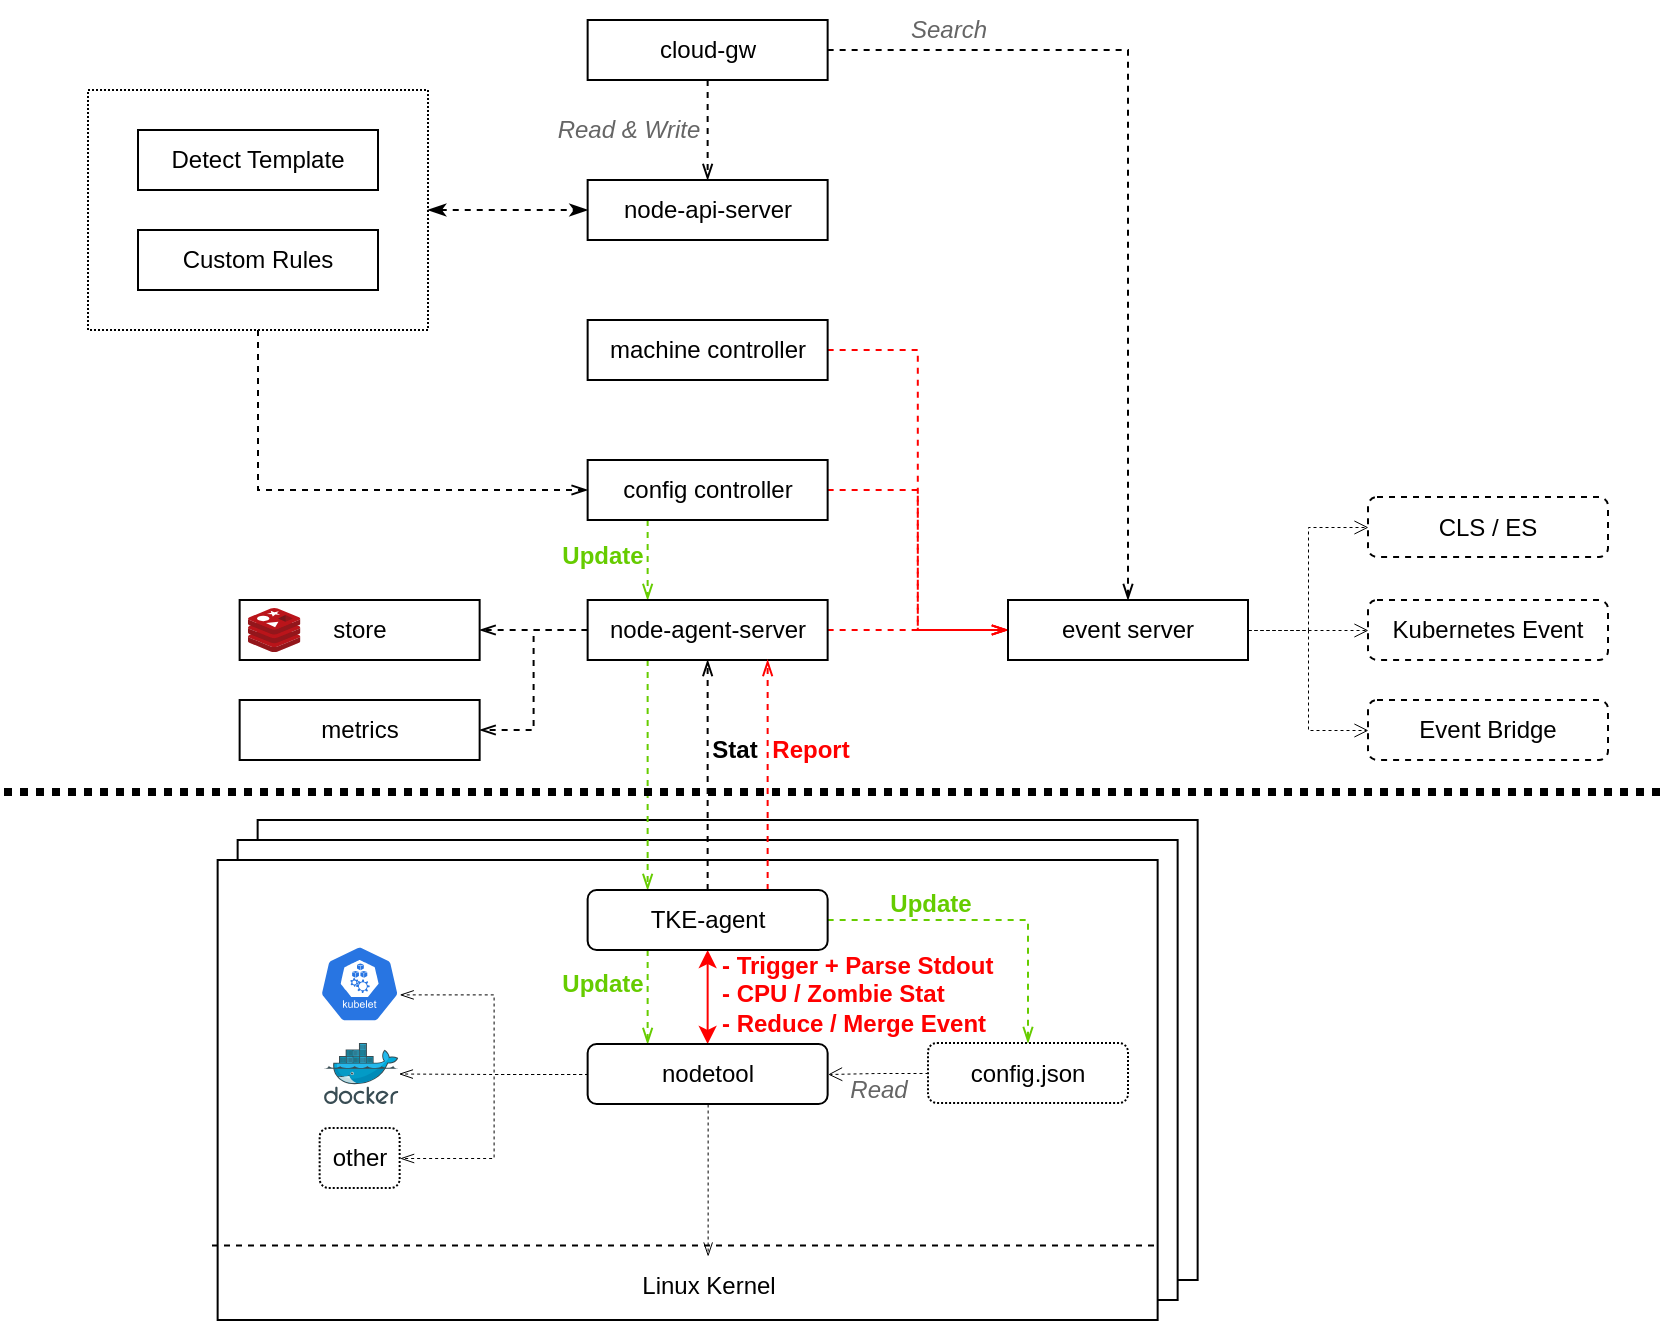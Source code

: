 <mxfile version="20.7.4" type="github">
  <diagram id="f106602c-feb2-e66a-4537-3a34d633f6aa" name="Page-1">
    <mxGraphModel dx="1242" dy="742" grid="1" gridSize="10" guides="1" tooltips="1" connect="1" arrows="1" fold="1" page="1" pageScale="1" pageWidth="1169" pageHeight="827" background="none" math="0" shadow="0">
      <root>
        <mxCell id="0" />
        <mxCell id="1" parent="0" />
        <mxCell id="E83LfCt-5mSgFqh6B69Y-653" value="" style="whiteSpace=wrap;html=1;" vertex="1" parent="1">
          <mxGeometry x="134.82" y="560" width="470" height="230" as="geometry" />
        </mxCell>
        <mxCell id="E83LfCt-5mSgFqh6B69Y-652" value="" style="whiteSpace=wrap;html=1;" vertex="1" parent="1">
          <mxGeometry x="124.82" y="570" width="470" height="230" as="geometry" />
        </mxCell>
        <mxCell id="E83LfCt-5mSgFqh6B69Y-599" value="" style="whiteSpace=wrap;html=1;" vertex="1" parent="1">
          <mxGeometry x="114.82" y="580" width="470" height="230" as="geometry" />
        </mxCell>
        <mxCell id="E83LfCt-5mSgFqh6B69Y-640" style="edgeStyle=orthogonalEdgeStyle;rounded=0;orthogonalLoop=1;jettySize=auto;html=1;exitX=0.5;exitY=1;exitDx=0;exitDy=0;entryX=0.5;entryY=0;entryDx=0;entryDy=0;dashed=1;strokeColor=#000000;strokeWidth=1;fontFamily=Helvetica;fontSize=12;fontColor=#FF0000;endArrow=openThin;endFill=0;" edge="1" parent="1" source="E83LfCt-5mSgFqh6B69Y-588" target="E83LfCt-5mSgFqh6B69Y-589">
          <mxGeometry relative="1" as="geometry" />
        </mxCell>
        <mxCell id="E83LfCt-5mSgFqh6B69Y-657" style="edgeStyle=orthogonalEdgeStyle;rounded=0;orthogonalLoop=1;jettySize=auto;html=1;exitX=1;exitY=0.5;exitDx=0;exitDy=0;entryX=0.5;entryY=0;entryDx=0;entryDy=0;dashed=1;strokeColor=#000000;strokeWidth=1;fontFamily=Helvetica;fontSize=12;fontColor=#000000;startArrow=none;startFill=0;endArrow=openThin;endFill=0;" edge="1" parent="1" source="E83LfCt-5mSgFqh6B69Y-588" target="E83LfCt-5mSgFqh6B69Y-595">
          <mxGeometry relative="1" as="geometry" />
        </mxCell>
        <mxCell id="E83LfCt-5mSgFqh6B69Y-588" value="cloud-gw" style="whiteSpace=wrap;html=1;" vertex="1" parent="1">
          <mxGeometry x="299.82" y="160" width="120" height="30" as="geometry" />
        </mxCell>
        <mxCell id="E83LfCt-5mSgFqh6B69Y-589" value="node-api-server" style="whiteSpace=wrap;html=1;" vertex="1" parent="1">
          <mxGeometry x="299.82" y="240" width="120" height="30" as="geometry" />
        </mxCell>
        <mxCell id="E83LfCt-5mSgFqh6B69Y-590" value="Detect Template" style="whiteSpace=wrap;html=1;" vertex="1" parent="1">
          <mxGeometry x="75" y="215" width="120" height="30" as="geometry" />
        </mxCell>
        <mxCell id="E83LfCt-5mSgFqh6B69Y-591" value="Custom Rules" style="whiteSpace=wrap;html=1;" vertex="1" parent="1">
          <mxGeometry x="75" y="265" width="120" height="30" as="geometry" />
        </mxCell>
        <mxCell id="E83LfCt-5mSgFqh6B69Y-642" style="edgeStyle=orthogonalEdgeStyle;rounded=0;orthogonalLoop=1;jettySize=auto;html=1;exitX=1;exitY=0.5;exitDx=0;exitDy=0;entryX=0;entryY=0.5;entryDx=0;entryDy=0;dashed=1;strokeColor=#FF0000;strokeWidth=1;fontFamily=Helvetica;fontSize=12;fontColor=#FF0000;endArrow=openThin;endFill=0;fillColor=#f8cecc;" edge="1" parent="1" source="E83LfCt-5mSgFqh6B69Y-592" target="E83LfCt-5mSgFqh6B69Y-595">
          <mxGeometry relative="1" as="geometry" />
        </mxCell>
        <mxCell id="E83LfCt-5mSgFqh6B69Y-592" value="machine controller" style="whiteSpace=wrap;html=1;" vertex="1" parent="1">
          <mxGeometry x="299.82" y="310" width="120" height="30" as="geometry" />
        </mxCell>
        <mxCell id="E83LfCt-5mSgFqh6B69Y-636" style="edgeStyle=orthogonalEdgeStyle;rounded=0;orthogonalLoop=1;jettySize=auto;html=1;exitX=0.25;exitY=1;exitDx=0;exitDy=0;entryX=0.25;entryY=0;entryDx=0;entryDy=0;dashed=1;strokeWidth=1;fontFamily=Helvetica;fontSize=12;fontColor=#FF0000;endArrow=openThin;endFill=0;fillColor=#d5e8d4;strokeColor=#66CC00;" edge="1" parent="1" source="E83LfCt-5mSgFqh6B69Y-593" target="E83LfCt-5mSgFqh6B69Y-594">
          <mxGeometry relative="1" as="geometry" />
        </mxCell>
        <mxCell id="E83LfCt-5mSgFqh6B69Y-643" style="edgeStyle=orthogonalEdgeStyle;rounded=0;orthogonalLoop=1;jettySize=auto;html=1;exitX=1;exitY=0.5;exitDx=0;exitDy=0;dashed=1;strokeColor=#FF0000;strokeWidth=1;fontFamily=Helvetica;fontSize=12;fontColor=#FF0000;endArrow=openThin;endFill=0;entryX=0;entryY=0.5;entryDx=0;entryDy=0;fillColor=#f8cecc;" edge="1" parent="1" source="E83LfCt-5mSgFqh6B69Y-593" target="E83LfCt-5mSgFqh6B69Y-595">
          <mxGeometry relative="1" as="geometry">
            <mxPoint x="510" y="460" as="targetPoint" />
          </mxGeometry>
        </mxCell>
        <mxCell id="E83LfCt-5mSgFqh6B69Y-593" value="config controller" style="whiteSpace=wrap;html=1;" vertex="1" parent="1">
          <mxGeometry x="299.82" y="380" width="120" height="30" as="geometry" />
        </mxCell>
        <mxCell id="E83LfCt-5mSgFqh6B69Y-635" style="edgeStyle=orthogonalEdgeStyle;rounded=0;orthogonalLoop=1;jettySize=auto;html=1;exitX=0.25;exitY=1;exitDx=0;exitDy=0;entryX=0.25;entryY=0;entryDx=0;entryDy=0;strokeWidth=1;fontFamily=Helvetica;fontSize=12;fontColor=#FF0000;endArrow=openThin;endFill=0;fillColor=#d5e8d4;strokeColor=#66CC00;dashed=1;" edge="1" parent="1" source="E83LfCt-5mSgFqh6B69Y-594" target="E83LfCt-5mSgFqh6B69Y-600">
          <mxGeometry relative="1" as="geometry" />
        </mxCell>
        <mxCell id="E83LfCt-5mSgFqh6B69Y-646" style="edgeStyle=orthogonalEdgeStyle;rounded=0;orthogonalLoop=1;jettySize=auto;html=1;exitX=0;exitY=0.5;exitDx=0;exitDy=0;entryX=1;entryY=0.5;entryDx=0;entryDy=0;dashed=1;strokeColor=#000000;strokeWidth=1;fontFamily=Helvetica;fontSize=12;fontColor=#FF0000;endArrow=openThin;endFill=0;" edge="1" parent="1" source="E83LfCt-5mSgFqh6B69Y-594" target="E83LfCt-5mSgFqh6B69Y-631">
          <mxGeometry relative="1" as="geometry" />
        </mxCell>
        <mxCell id="E83LfCt-5mSgFqh6B69Y-649" style="edgeStyle=orthogonalEdgeStyle;rounded=0;orthogonalLoop=1;jettySize=auto;html=1;exitX=0;exitY=0.5;exitDx=0;exitDy=0;entryX=1;entryY=0.5;entryDx=0;entryDy=0;dashed=1;strokeColor=#000000;strokeWidth=1;fontFamily=Helvetica;fontSize=12;fontColor=#FF0000;endArrow=openThin;endFill=0;" edge="1" parent="1" source="E83LfCt-5mSgFqh6B69Y-594" target="E83LfCt-5mSgFqh6B69Y-648">
          <mxGeometry relative="1" as="geometry" />
        </mxCell>
        <mxCell id="E83LfCt-5mSgFqh6B69Y-650" style="edgeStyle=orthogonalEdgeStyle;rounded=0;orthogonalLoop=1;jettySize=auto;html=1;exitX=1;exitY=0.5;exitDx=0;exitDy=0;dashed=1;strokeColor=#FF0000;strokeWidth=1;fontFamily=Helvetica;fontSize=12;fontColor=#FF0000;endArrow=openThin;endFill=0;" edge="1" parent="1" source="E83LfCt-5mSgFqh6B69Y-594">
          <mxGeometry relative="1" as="geometry">
            <mxPoint x="510" y="465" as="targetPoint" />
          </mxGeometry>
        </mxCell>
        <mxCell id="E83LfCt-5mSgFqh6B69Y-594" value="node-agent-server" style="whiteSpace=wrap;html=1;" vertex="1" parent="1">
          <mxGeometry x="299.82" y="450" width="120" height="30" as="geometry" />
        </mxCell>
        <mxCell id="E83LfCt-5mSgFqh6B69Y-617" style="edgeStyle=none;rounded=0;orthogonalLoop=1;jettySize=auto;html=1;exitX=1;exitY=0.5;exitDx=0;exitDy=0;entryX=0;entryY=0.5;entryDx=0;entryDy=0;strokeWidth=0.5;endArrow=open;endFill=0;dashed=1;" edge="1" parent="1" source="E83LfCt-5mSgFqh6B69Y-595" target="E83LfCt-5mSgFqh6B69Y-596">
          <mxGeometry relative="1" as="geometry" />
        </mxCell>
        <mxCell id="E83LfCt-5mSgFqh6B69Y-595" value="event server" style="whiteSpace=wrap;html=1;" vertex="1" parent="1">
          <mxGeometry x="510" y="450" width="120" height="30" as="geometry" />
        </mxCell>
        <mxCell id="E83LfCt-5mSgFqh6B69Y-596" value="Kubernetes Event" style="whiteSpace=wrap;html=1;rounded=1;dashed=1;" vertex="1" parent="1">
          <mxGeometry x="690" y="450" width="120" height="30" as="geometry" />
        </mxCell>
        <mxCell id="E83LfCt-5mSgFqh6B69Y-597" value="Event Bridge" style="whiteSpace=wrap;html=1;dashed=1;strokeWidth=1;rounded=1;" vertex="1" parent="1">
          <mxGeometry x="690" y="500" width="120" height="30" as="geometry" />
        </mxCell>
        <mxCell id="E83LfCt-5mSgFqh6B69Y-598" value="CLS / ES" style="whiteSpace=wrap;html=1;rounded=1;dashed=1;" vertex="1" parent="1">
          <mxGeometry x="690" y="398.5" width="120" height="30" as="geometry" />
        </mxCell>
        <mxCell id="E83LfCt-5mSgFqh6B69Y-624" style="edgeStyle=orthogonalEdgeStyle;rounded=0;orthogonalLoop=1;jettySize=auto;html=1;exitX=0.5;exitY=1;exitDx=0;exitDy=0;entryX=0.5;entryY=0;entryDx=0;entryDy=0;strokeWidth=1;endArrow=classic;endFill=1;startArrow=classic;startFill=1;strokeColor=#FF0000;" edge="1" parent="1" source="E83LfCt-5mSgFqh6B69Y-600" target="E83LfCt-5mSgFqh6B69Y-609">
          <mxGeometry relative="1" as="geometry" />
        </mxCell>
        <mxCell id="E83LfCt-5mSgFqh6B69Y-625" style="edgeStyle=orthogonalEdgeStyle;rounded=0;orthogonalLoop=1;jettySize=auto;html=1;exitX=0.25;exitY=1;exitDx=0;exitDy=0;entryX=0.25;entryY=0;entryDx=0;entryDy=0;strokeWidth=1;endArrow=openThin;endFill=0;dashed=1;fillColor=#d5e8d4;strokeColor=#66CC00;" edge="1" parent="1" source="E83LfCt-5mSgFqh6B69Y-600" target="E83LfCt-5mSgFqh6B69Y-609">
          <mxGeometry relative="1" as="geometry" />
        </mxCell>
        <mxCell id="E83LfCt-5mSgFqh6B69Y-626" style="edgeStyle=orthogonalEdgeStyle;rounded=0;orthogonalLoop=1;jettySize=auto;html=1;exitX=1;exitY=0.5;exitDx=0;exitDy=0;entryX=0.5;entryY=0;entryDx=0;entryDy=0;dashed=1;strokeWidth=1;endArrow=openThin;endFill=0;fillColor=#d5e8d4;strokeColor=#66CC00;" edge="1" parent="1" source="E83LfCt-5mSgFqh6B69Y-600" target="E83LfCt-5mSgFqh6B69Y-610">
          <mxGeometry relative="1" as="geometry" />
        </mxCell>
        <mxCell id="E83LfCt-5mSgFqh6B69Y-644" style="edgeStyle=orthogonalEdgeStyle;rounded=0;orthogonalLoop=1;jettySize=auto;html=1;exitX=0.75;exitY=0;exitDx=0;exitDy=0;entryX=0.75;entryY=1;entryDx=0;entryDy=0;dashed=1;strokeColor=#FF0000;strokeWidth=1;fontFamily=Helvetica;fontSize=12;fontColor=#FF0000;endArrow=openThin;endFill=0;fillColor=#f8cecc;" edge="1" parent="1" source="E83LfCt-5mSgFqh6B69Y-600" target="E83LfCt-5mSgFqh6B69Y-594">
          <mxGeometry relative="1" as="geometry" />
        </mxCell>
        <mxCell id="E83LfCt-5mSgFqh6B69Y-645" style="edgeStyle=orthogonalEdgeStyle;rounded=0;orthogonalLoop=1;jettySize=auto;html=1;exitX=0.5;exitY=0;exitDx=0;exitDy=0;entryX=0.5;entryY=1;entryDx=0;entryDy=0;dashed=1;strokeColor=#000000;strokeWidth=1;fontFamily=Helvetica;fontSize=12;fontColor=#FF0000;endArrow=openThin;endFill=0;" edge="1" parent="1" source="E83LfCt-5mSgFqh6B69Y-600" target="E83LfCt-5mSgFqh6B69Y-594">
          <mxGeometry relative="1" as="geometry" />
        </mxCell>
        <mxCell id="E83LfCt-5mSgFqh6B69Y-600" value="TKE-agent" style="whiteSpace=wrap;html=1;rounded=1;" vertex="1" parent="1">
          <mxGeometry x="299.82" y="595" width="120" height="30" as="geometry" />
        </mxCell>
        <mxCell id="E83LfCt-5mSgFqh6B69Y-601" value="" style="sketch=0;html=1;dashed=0;whitespace=wrap;fillColor=#2875E2;strokeColor=#ffffff;points=[[0.005,0.63,0],[0.1,0.2,0],[0.9,0.2,0],[0.5,0,0],[0.995,0.63,0],[0.72,0.99,0],[0.5,1,0],[0.28,0.99,0]];verticalLabelPosition=bottom;align=center;verticalAlign=top;shape=mxgraph.kubernetes.icon;prIcon=kubelet" vertex="1" parent="1">
          <mxGeometry x="165.82" y="622" width="40" height="40" as="geometry" />
        </mxCell>
        <mxCell id="E83LfCt-5mSgFqh6B69Y-602" value="" style="sketch=0;aspect=fixed;html=1;points=[];align=center;image;fontSize=12;image=img/lib/mscae/Docker.svg;" vertex="1" parent="1">
          <mxGeometry x="168.02" y="671.5" width="37.19" height="30.5" as="geometry" />
        </mxCell>
        <mxCell id="E83LfCt-5mSgFqh6B69Y-606" style="edgeStyle=none;rounded=0;orthogonalLoop=1;jettySize=auto;html=1;exitX=0;exitY=0.75;exitDx=0;exitDy=0;" edge="1" parent="1" source="E83LfCt-5mSgFqh6B69Y-599" target="E83LfCt-5mSgFqh6B69Y-599">
          <mxGeometry relative="1" as="geometry" />
        </mxCell>
        <mxCell id="E83LfCt-5mSgFqh6B69Y-607" style="edgeStyle=none;rounded=0;orthogonalLoop=1;jettySize=auto;html=1;exitX=-0.006;exitY=0.838;exitDx=0;exitDy=0;entryX=0.998;entryY=0.838;entryDx=0;entryDy=0;endArrow=none;endFill=0;dashed=1;strokeWidth=1;entryPerimeter=0;exitPerimeter=0;" edge="1" parent="1" source="E83LfCt-5mSgFqh6B69Y-599" target="E83LfCt-5mSgFqh6B69Y-599">
          <mxGeometry relative="1" as="geometry" />
        </mxCell>
        <mxCell id="E83LfCt-5mSgFqh6B69Y-608" value="Linux Kernel" style="text;html=1;align=center;verticalAlign=middle;resizable=0;points=[];autosize=1;strokeColor=none;fillColor=none;" vertex="1" parent="1">
          <mxGeometry x="314.82" y="778" width="90" height="30" as="geometry" />
        </mxCell>
        <mxCell id="E83LfCt-5mSgFqh6B69Y-620" style="edgeStyle=orthogonalEdgeStyle;rounded=0;orthogonalLoop=1;jettySize=auto;html=1;exitX=0;exitY=0.5;exitDx=0;exitDy=0;entryX=0.995;entryY=0.63;entryDx=0;entryDy=0;entryPerimeter=0;strokeWidth=0.5;endArrow=openThin;endFill=0;dashed=1;" edge="1" parent="1" source="E83LfCt-5mSgFqh6B69Y-609" target="E83LfCt-5mSgFqh6B69Y-601">
          <mxGeometry relative="1" as="geometry" />
        </mxCell>
        <mxCell id="E83LfCt-5mSgFqh6B69Y-621" style="edgeStyle=orthogonalEdgeStyle;rounded=0;orthogonalLoop=1;jettySize=auto;html=1;exitX=0;exitY=0.5;exitDx=0;exitDy=0;strokeWidth=0.5;endArrow=openThin;endFill=0;dashed=1;" edge="1" parent="1" source="E83LfCt-5mSgFqh6B69Y-609" target="E83LfCt-5mSgFqh6B69Y-602">
          <mxGeometry relative="1" as="geometry" />
        </mxCell>
        <mxCell id="E83LfCt-5mSgFqh6B69Y-622" style="edgeStyle=orthogonalEdgeStyle;rounded=0;orthogonalLoop=1;jettySize=auto;html=1;exitX=0;exitY=0.5;exitDx=0;exitDy=0;entryX=1;entryY=0.5;entryDx=0;entryDy=0;strokeWidth=0.5;endArrow=openThin;endFill=0;dashed=1;" edge="1" parent="1" source="E83LfCt-5mSgFqh6B69Y-609" target="E83LfCt-5mSgFqh6B69Y-616">
          <mxGeometry relative="1" as="geometry" />
        </mxCell>
        <mxCell id="E83LfCt-5mSgFqh6B69Y-609" value="nodetool" style="whiteSpace=wrap;html=1;rounded=1;" vertex="1" parent="1">
          <mxGeometry x="299.82" y="672" width="120" height="30" as="geometry" />
        </mxCell>
        <mxCell id="E83LfCt-5mSgFqh6B69Y-629" style="edgeStyle=orthogonalEdgeStyle;rounded=0;orthogonalLoop=1;jettySize=auto;html=1;exitX=0;exitY=0.5;exitDx=0;exitDy=0;entryX=1;entryY=0.5;entryDx=0;entryDy=0;dashed=1;strokeWidth=0.5;endArrow=open;endFill=0;" edge="1" parent="1" source="E83LfCt-5mSgFqh6B69Y-610" target="E83LfCt-5mSgFqh6B69Y-609">
          <mxGeometry relative="1" as="geometry" />
        </mxCell>
        <mxCell id="E83LfCt-5mSgFqh6B69Y-610" value="config.json" style="whiteSpace=wrap;html=1;rounded=1;glass=0;shadow=0;dashed=1;dashPattern=1 1;" vertex="1" parent="1">
          <mxGeometry x="470" y="671.5" width="100" height="30" as="geometry" />
        </mxCell>
        <mxCell id="E83LfCt-5mSgFqh6B69Y-616" value="other" style="whiteSpace=wrap;html=1;dashed=1;dashPattern=1 1;rounded=1;" vertex="1" parent="1">
          <mxGeometry x="165.82" y="714" width="40" height="30" as="geometry" />
        </mxCell>
        <mxCell id="E83LfCt-5mSgFqh6B69Y-618" style="edgeStyle=orthogonalEdgeStyle;rounded=0;orthogonalLoop=1;jettySize=auto;html=1;exitX=1;exitY=0.5;exitDx=0;exitDy=0;entryX=0;entryY=0.5;entryDx=0;entryDy=0;strokeWidth=0.5;endArrow=open;endFill=0;dashed=1;" edge="1" parent="1" source="E83LfCt-5mSgFqh6B69Y-595" target="E83LfCt-5mSgFqh6B69Y-598">
          <mxGeometry relative="1" as="geometry">
            <mxPoint x="620" y="475" as="sourcePoint" />
            <mxPoint x="700" y="475" as="targetPoint" />
          </mxGeometry>
        </mxCell>
        <mxCell id="E83LfCt-5mSgFqh6B69Y-619" style="edgeStyle=orthogonalEdgeStyle;rounded=0;orthogonalLoop=1;jettySize=auto;html=1;exitX=1;exitY=0.5;exitDx=0;exitDy=0;entryX=0;entryY=0.5;entryDx=0;entryDy=0;strokeWidth=0.5;endArrow=open;endFill=0;dashed=1;" edge="1" parent="1" source="E83LfCt-5mSgFqh6B69Y-595" target="E83LfCt-5mSgFqh6B69Y-597">
          <mxGeometry relative="1" as="geometry">
            <mxPoint x="620" y="475" as="sourcePoint" />
            <mxPoint x="700" y="415" as="targetPoint" />
          </mxGeometry>
        </mxCell>
        <mxCell id="E83LfCt-5mSgFqh6B69Y-623" style="edgeStyle=orthogonalEdgeStyle;rounded=0;orthogonalLoop=1;jettySize=auto;html=1;exitX=0.5;exitY=1;exitDx=0;exitDy=0;strokeWidth=0.5;endArrow=openThin;endFill=0;dashed=1;" edge="1" parent="1" source="E83LfCt-5mSgFqh6B69Y-609" target="E83LfCt-5mSgFqh6B69Y-608">
          <mxGeometry relative="1" as="geometry">
            <mxPoint x="324.82" y="685.5" as="sourcePoint" />
            <mxPoint x="359.82" y="770" as="targetPoint" />
          </mxGeometry>
        </mxCell>
        <mxCell id="E83LfCt-5mSgFqh6B69Y-627" value="- Trigger + Parse Stdout&lt;br&gt;- CPU / Zombie Stat&lt;br&gt;- Reduce / Merge Event" style="text;html=1;align=left;verticalAlign=middle;resizable=0;points=[];autosize=1;strokeColor=none;fillColor=none;rounded=1;shadow=0;glass=0;dashed=1;dashPattern=1 1;sketch=0;strokeWidth=1;fontStyle=1;fontColor=#FF0000;fontSize=12;" vertex="1" parent="1">
          <mxGeometry x="365" y="617" width="160" height="60" as="geometry" />
        </mxCell>
        <mxCell id="E83LfCt-5mSgFqh6B69Y-630" value="Read" style="text;html=1;align=center;verticalAlign=middle;resizable=0;points=[];autosize=1;strokeColor=none;fillColor=none;rounded=1;shadow=0;glass=0;dashed=1;dashPattern=1 1;sketch=0;strokeWidth=1;fontStyle=2;textOpacity=60;" vertex="1" parent="1">
          <mxGeometry x="420" y="680" width="50" height="30" as="geometry" />
        </mxCell>
        <mxCell id="E83LfCt-5mSgFqh6B69Y-631" value="store" style="whiteSpace=wrap;html=1;" vertex="1" parent="1">
          <mxGeometry x="125.82" y="450" width="120" height="30" as="geometry" />
        </mxCell>
        <mxCell id="E83LfCt-5mSgFqh6B69Y-633" value="" style="line;strokeWidth=4;html=1;perimeter=backbonePerimeter;points=[];outlineConnect=0;rounded=1;shadow=0;glass=0;dashed=1;dashPattern=1 1;sketch=0;fontFamily=Helvetica;fontSize=12;fontColor=#FF0000;fillColor=none;gradientColor=none;" vertex="1" parent="1">
          <mxGeometry x="8" y="541" width="832" height="10" as="geometry" />
        </mxCell>
        <mxCell id="E83LfCt-5mSgFqh6B69Y-647" value="" style="sketch=0;aspect=fixed;html=1;points=[];align=center;image;fontSize=12;image=img/lib/mscae/Cache_Redis_Product.svg;rounded=1;shadow=0;glass=0;dashed=1;dashPattern=1 1;strokeWidth=1;fontFamily=Helvetica;fontColor=#FF0000;fillColor=none;gradientColor=none;" vertex="1" parent="1">
          <mxGeometry x="130" y="454" width="26.19" height="22" as="geometry" />
        </mxCell>
        <mxCell id="E83LfCt-5mSgFqh6B69Y-648" value="metrics" style="whiteSpace=wrap;html=1;" vertex="1" parent="1">
          <mxGeometry x="125.82" y="500" width="120" height="30" as="geometry" />
        </mxCell>
        <mxCell id="E83LfCt-5mSgFqh6B69Y-651" value="Update" style="text;html=1;align=center;verticalAlign=middle;resizable=0;points=[];autosize=1;strokeColor=none;fillColor=none;rounded=1;shadow=0;glass=0;dashed=1;dashPattern=1 1;sketch=0;strokeWidth=1;fontStyle=1;fontColor=#66CC00;fontSize=12;" vertex="1" parent="1">
          <mxGeometry x="277" y="627" width="60" height="30" as="geometry" />
        </mxCell>
        <mxCell id="E83LfCt-5mSgFqh6B69Y-654" value="Report" style="text;html=1;align=center;verticalAlign=middle;resizable=0;points=[];autosize=1;strokeColor=none;fillColor=none;rounded=1;shadow=0;glass=0;dashed=1;dashPattern=1 1;sketch=0;strokeWidth=1;fontStyle=1;fontColor=#FF0000;fontSize=12;" vertex="1" parent="1">
          <mxGeometry x="381" y="510" width="60" height="30" as="geometry" />
        </mxCell>
        <mxCell id="E83LfCt-5mSgFqh6B69Y-655" value="Update" style="text;html=1;align=center;verticalAlign=middle;resizable=0;points=[];autosize=1;strokeColor=none;fillColor=none;rounded=1;shadow=0;glass=0;dashed=1;dashPattern=1 1;sketch=0;strokeWidth=1;fontStyle=1;fontColor=#66CC00;fontSize=12;" vertex="1" parent="1">
          <mxGeometry x="441" y="587" width="60" height="30" as="geometry" />
        </mxCell>
        <mxCell id="E83LfCt-5mSgFqh6B69Y-656" value="Stat" style="text;html=1;align=center;verticalAlign=middle;resizable=0;points=[];autosize=1;strokeColor=none;fillColor=none;rounded=1;shadow=0;glass=0;dashed=1;dashPattern=1 1;sketch=0;strokeWidth=1;fontStyle=1;fontColor=#000000;fontSize=12;" vertex="1" parent="1">
          <mxGeometry x="347.82" y="510" width="50" height="30" as="geometry" />
        </mxCell>
        <mxCell id="E83LfCt-5mSgFqh6B69Y-658" value="Search" style="text;html=1;align=center;verticalAlign=middle;resizable=0;points=[];autosize=1;strokeColor=none;fillColor=none;rounded=1;shadow=0;glass=0;dashed=1;dashPattern=1 1;sketch=0;strokeWidth=1;fontStyle=2;textOpacity=60;" vertex="1" parent="1">
          <mxGeometry x="450" y="150" width="60" height="30" as="geometry" />
        </mxCell>
        <mxCell id="E83LfCt-5mSgFqh6B69Y-659" value="Read &amp;amp; Write" style="text;html=1;align=center;verticalAlign=middle;resizable=0;points=[];autosize=1;strokeColor=none;fillColor=none;rounded=1;shadow=0;glass=0;dashed=1;dashPattern=1 1;sketch=0;strokeWidth=1;fontStyle=2;textOpacity=60;" vertex="1" parent="1">
          <mxGeometry x="275" y="200" width="90" height="30" as="geometry" />
        </mxCell>
        <mxCell id="E83LfCt-5mSgFqh6B69Y-662" style="edgeStyle=orthogonalEdgeStyle;rounded=0;orthogonalLoop=1;jettySize=auto;html=1;exitX=1;exitY=0.5;exitDx=0;exitDy=0;entryX=0;entryY=0.5;entryDx=0;entryDy=0;dashed=1;strokeColor=#000000;strokeWidth=1;fontFamily=Helvetica;fontSize=12;fontColor=#000000;startArrow=classicThin;startFill=1;endArrow=classicThin;endFill=1;" edge="1" parent="1" source="E83LfCt-5mSgFqh6B69Y-661" target="E83LfCt-5mSgFqh6B69Y-589">
          <mxGeometry relative="1" as="geometry" />
        </mxCell>
        <mxCell id="E83LfCt-5mSgFqh6B69Y-664" style="edgeStyle=orthogonalEdgeStyle;rounded=0;orthogonalLoop=1;jettySize=auto;html=1;exitX=0.5;exitY=1;exitDx=0;exitDy=0;entryX=0;entryY=0.5;entryDx=0;entryDy=0;dashed=1;strokeColor=#000000;strokeWidth=1;fontFamily=Helvetica;fontSize=12;fontColor=#000000;startArrow=none;startFill=0;endArrow=openThin;endFill=0;" edge="1" parent="1" source="E83LfCt-5mSgFqh6B69Y-661" target="E83LfCt-5mSgFqh6B69Y-593">
          <mxGeometry relative="1" as="geometry" />
        </mxCell>
        <mxCell id="E83LfCt-5mSgFqh6B69Y-661" value="" style="rounded=0;whiteSpace=wrap;html=1;shadow=0;glass=0;dashed=1;dashPattern=1 1;sketch=0;strokeWidth=1;fontFamily=Helvetica;fontSize=12;fontColor=#000000;fillColor=none;gradientColor=none;" vertex="1" parent="1">
          <mxGeometry x="50" y="195" width="170" height="120" as="geometry" />
        </mxCell>
        <mxCell id="E83LfCt-5mSgFqh6B69Y-665" value="Update" style="text;html=1;align=center;verticalAlign=middle;resizable=0;points=[];autosize=1;strokeColor=none;fillColor=none;rounded=1;shadow=0;glass=0;dashed=1;dashPattern=1 1;sketch=0;strokeWidth=1;fontStyle=1;fontColor=#66CC00;fontSize=12;" vertex="1" parent="1">
          <mxGeometry x="277" y="413" width="60" height="30" as="geometry" />
        </mxCell>
      </root>
    </mxGraphModel>
  </diagram>
</mxfile>
